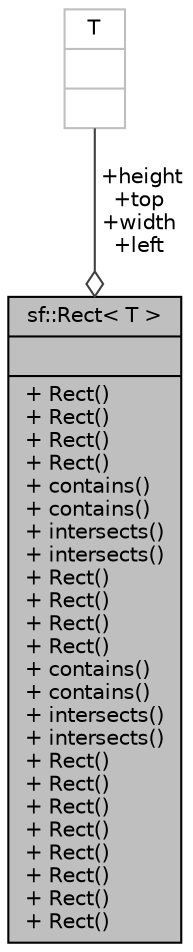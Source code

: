 digraph "sf::Rect&lt; T &gt;"
{
 // LATEX_PDF_SIZE
  edge [fontname="Helvetica",fontsize="10",labelfontname="Helvetica",labelfontsize="10"];
  node [fontname="Helvetica",fontsize="10",shape=record];
  Node1 [label="{sf::Rect\< T \>\n||+ Rect()\l+ Rect()\l+ Rect()\l+ Rect()\l+ contains()\l+ contains()\l+ intersects()\l+ intersects()\l+ Rect()\l+ Rect()\l+ Rect()\l+ Rect()\l+ contains()\l+ contains()\l+ intersects()\l+ intersects()\l+ Rect()\l+ Rect()\l+ Rect()\l+ Rect()\l+ Rect()\l+ Rect()\l+ Rect()\l+ Rect()\l}",height=0.2,width=0.4,color="black", fillcolor="grey75", style="filled", fontcolor="black",tooltip="Utility class for manipulating 2D axis aligned rectangles."];
  Node2 -> Node1 [color="grey25",fontsize="10",style="solid",label=" +height\n+top\n+width\n+left" ,arrowhead="odiamond",fontname="Helvetica"];
  Node2 [label="{T\n||}",height=0.2,width=0.4,color="grey75", fillcolor="white", style="filled",tooltip=" "];
}
